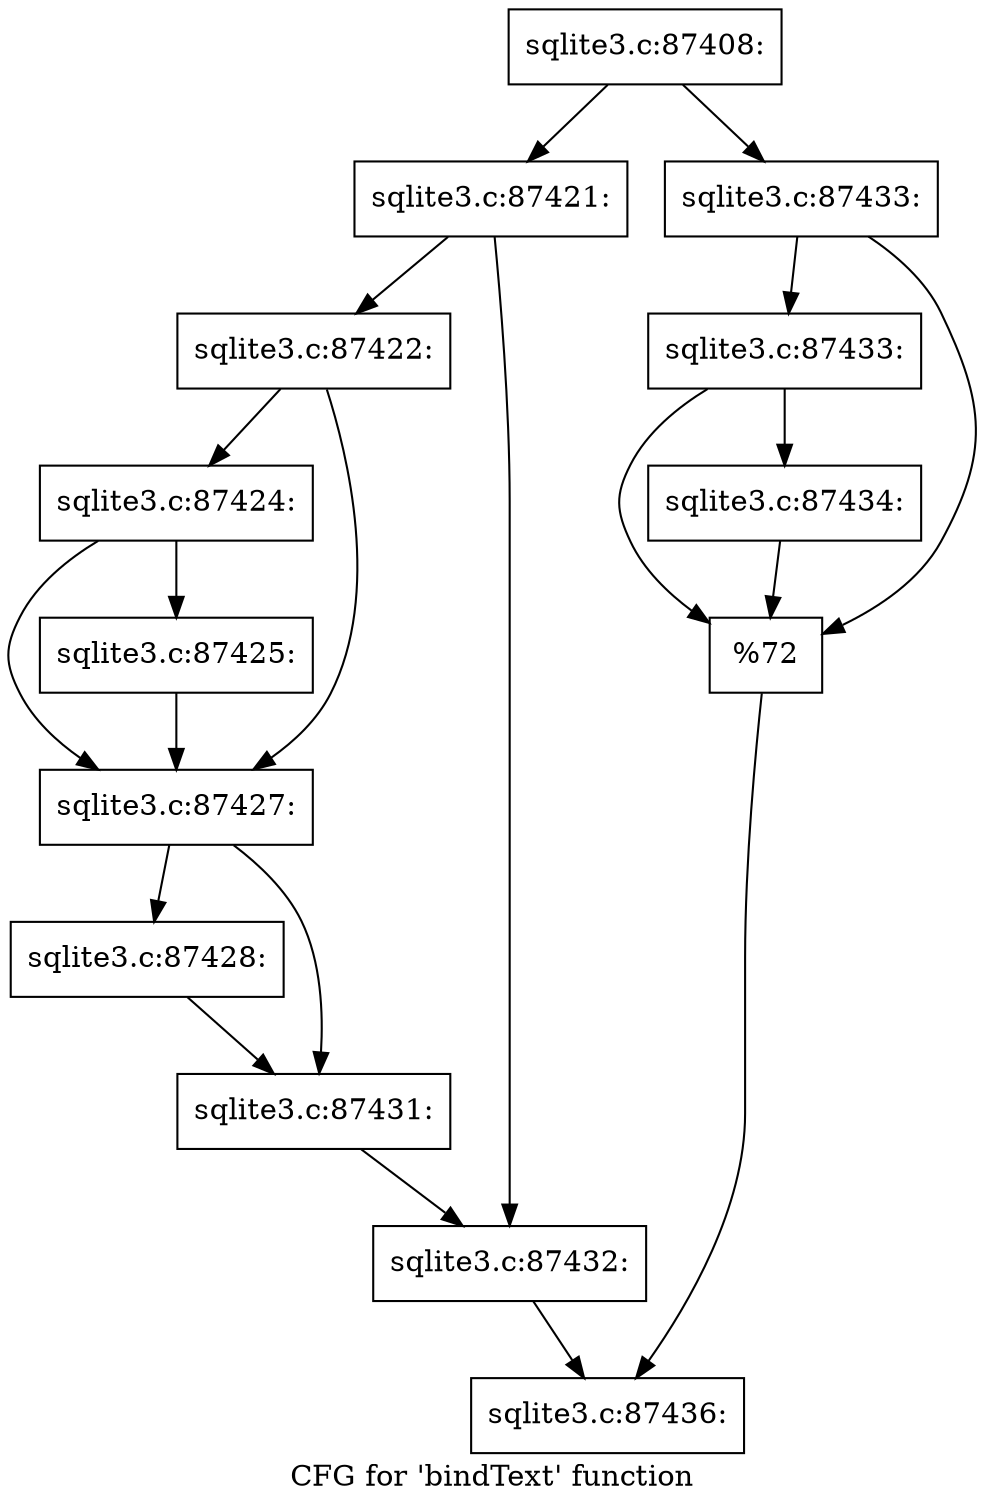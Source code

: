 digraph "CFG for 'bindText' function" {
	label="CFG for 'bindText' function";

	Node0x55c0f855d8f0 [shape=record,label="{sqlite3.c:87408:}"];
	Node0x55c0f855d8f0 -> Node0x55c0f8567230;
	Node0x55c0f855d8f0 -> Node0x55c0f85672d0;
	Node0x55c0f8567230 [shape=record,label="{sqlite3.c:87421:}"];
	Node0x55c0f8567230 -> Node0x55c0f85676e0;
	Node0x55c0f8567230 -> Node0x55c0f8567730;
	Node0x55c0f85676e0 [shape=record,label="{sqlite3.c:87422:}"];
	Node0x55c0f85676e0 -> Node0x55c0f8568500;
	Node0x55c0f85676e0 -> Node0x55c0f85684b0;
	Node0x55c0f8568500 [shape=record,label="{sqlite3.c:87424:}"];
	Node0x55c0f8568500 -> Node0x55c0f8568330;
	Node0x55c0f8568500 -> Node0x55c0f85684b0;
	Node0x55c0f8568330 [shape=record,label="{sqlite3.c:87425:}"];
	Node0x55c0f8568330 -> Node0x55c0f85684b0;
	Node0x55c0f85684b0 [shape=record,label="{sqlite3.c:87427:}"];
	Node0x55c0f85684b0 -> Node0x55c0f8569270;
	Node0x55c0f85684b0 -> Node0x55c0f85692c0;
	Node0x55c0f8569270 [shape=record,label="{sqlite3.c:87428:}"];
	Node0x55c0f8569270 -> Node0x55c0f85692c0;
	Node0x55c0f85692c0 [shape=record,label="{sqlite3.c:87431:}"];
	Node0x55c0f85692c0 -> Node0x55c0f8567730;
	Node0x55c0f8567730 [shape=record,label="{sqlite3.c:87432:}"];
	Node0x55c0f8567730 -> Node0x55c0f8567280;
	Node0x55c0f85672d0 [shape=record,label="{sqlite3.c:87433:}"];
	Node0x55c0f85672d0 -> Node0x55c0f856a580;
	Node0x55c0f85672d0 -> Node0x55c0f856a530;
	Node0x55c0f856a580 [shape=record,label="{sqlite3.c:87433:}"];
	Node0x55c0f856a580 -> Node0x55c0f856a4e0;
	Node0x55c0f856a580 -> Node0x55c0f856a530;
	Node0x55c0f856a4e0 [shape=record,label="{sqlite3.c:87434:}"];
	Node0x55c0f856a4e0 -> Node0x55c0f856a530;
	Node0x55c0f856a530 [shape=record,label="{%72}"];
	Node0x55c0f856a530 -> Node0x55c0f8567280;
	Node0x55c0f8567280 [shape=record,label="{sqlite3.c:87436:}"];
}
